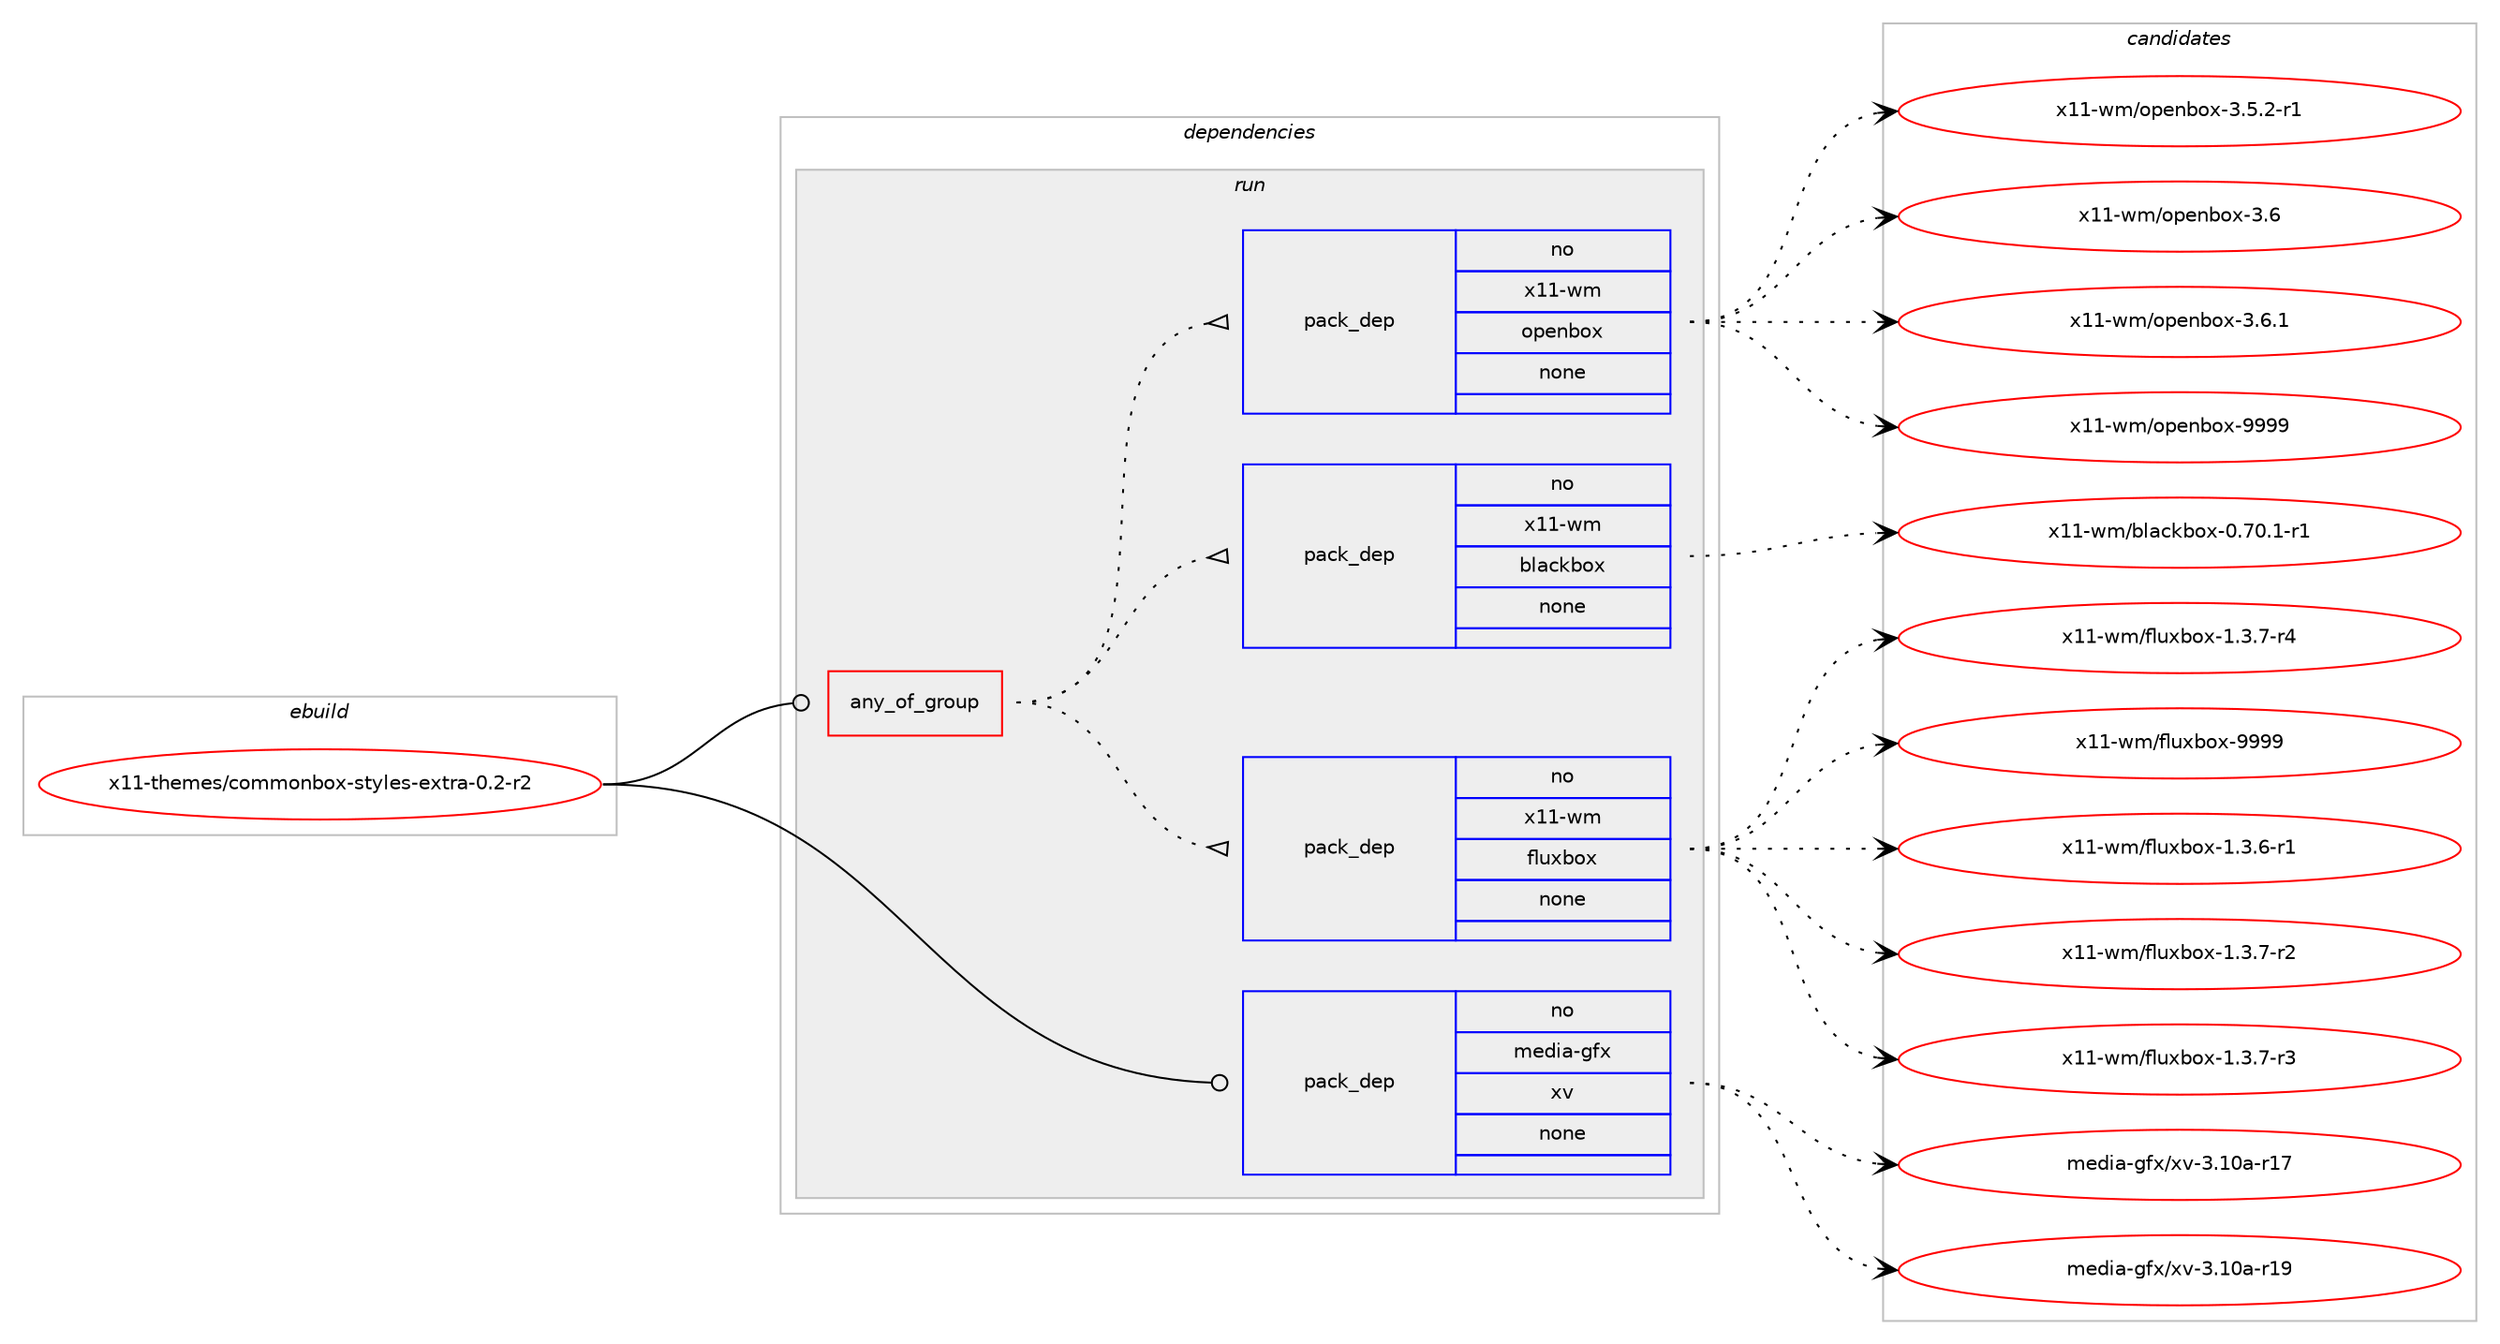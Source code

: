 digraph prolog {

# *************
# Graph options
# *************

newrank=true;
concentrate=true;
compound=true;
graph [rankdir=LR,fontname=Helvetica,fontsize=10,ranksep=1.5];#, ranksep=2.5, nodesep=0.2];
edge  [arrowhead=vee];
node  [fontname=Helvetica,fontsize=10];

# **********
# The ebuild
# **********

subgraph cluster_leftcol {
color=gray;
rank=same;
label=<<i>ebuild</i>>;
id [label="x11-themes/commonbox-styles-extra-0.2-r2", color=red, width=4, href="../x11-themes/commonbox-styles-extra-0.2-r2.svg"];
}

# ****************
# The dependencies
# ****************

subgraph cluster_midcol {
color=gray;
label=<<i>dependencies</i>>;
subgraph cluster_compile {
fillcolor="#eeeeee";
style=filled;
label=<<i>compile</i>>;
}
subgraph cluster_compileandrun {
fillcolor="#eeeeee";
style=filled;
label=<<i>compile and run</i>>;
}
subgraph cluster_run {
fillcolor="#eeeeee";
style=filled;
label=<<i>run</i>>;
subgraph any9688 {
dependency529786 [label=<<TABLE BORDER="0" CELLBORDER="1" CELLSPACING="0" CELLPADDING="4"><TR><TD CELLPADDING="10">any_of_group</TD></TR></TABLE>>, shape=none, color=red];subgraph pack395886 {
dependency529787 [label=<<TABLE BORDER="0" CELLBORDER="1" CELLSPACING="0" CELLPADDING="4" WIDTH="220"><TR><TD ROWSPAN="6" CELLPADDING="30">pack_dep</TD></TR><TR><TD WIDTH="110">no</TD></TR><TR><TD>x11-wm</TD></TR><TR><TD>fluxbox</TD></TR><TR><TD>none</TD></TR><TR><TD></TD></TR></TABLE>>, shape=none, color=blue];
}
dependency529786:e -> dependency529787:w [weight=20,style="dotted",arrowhead="oinv"];
subgraph pack395887 {
dependency529788 [label=<<TABLE BORDER="0" CELLBORDER="1" CELLSPACING="0" CELLPADDING="4" WIDTH="220"><TR><TD ROWSPAN="6" CELLPADDING="30">pack_dep</TD></TR><TR><TD WIDTH="110">no</TD></TR><TR><TD>x11-wm</TD></TR><TR><TD>blackbox</TD></TR><TR><TD>none</TD></TR><TR><TD></TD></TR></TABLE>>, shape=none, color=blue];
}
dependency529786:e -> dependency529788:w [weight=20,style="dotted",arrowhead="oinv"];
subgraph pack395888 {
dependency529789 [label=<<TABLE BORDER="0" CELLBORDER="1" CELLSPACING="0" CELLPADDING="4" WIDTH="220"><TR><TD ROWSPAN="6" CELLPADDING="30">pack_dep</TD></TR><TR><TD WIDTH="110">no</TD></TR><TR><TD>x11-wm</TD></TR><TR><TD>openbox</TD></TR><TR><TD>none</TD></TR><TR><TD></TD></TR></TABLE>>, shape=none, color=blue];
}
dependency529786:e -> dependency529789:w [weight=20,style="dotted",arrowhead="oinv"];
}
id:e -> dependency529786:w [weight=20,style="solid",arrowhead="odot"];
subgraph pack395889 {
dependency529790 [label=<<TABLE BORDER="0" CELLBORDER="1" CELLSPACING="0" CELLPADDING="4" WIDTH="220"><TR><TD ROWSPAN="6" CELLPADDING="30">pack_dep</TD></TR><TR><TD WIDTH="110">no</TD></TR><TR><TD>media-gfx</TD></TR><TR><TD>xv</TD></TR><TR><TD>none</TD></TR><TR><TD></TD></TR></TABLE>>, shape=none, color=blue];
}
id:e -> dependency529790:w [weight=20,style="solid",arrowhead="odot"];
}
}

# **************
# The candidates
# **************

subgraph cluster_choices {
rank=same;
color=gray;
label=<<i>candidates</i>>;

subgraph choice395886 {
color=black;
nodesep=1;
choice12049494511910947102108117120981111204549465146544511449 [label="x11-wm/fluxbox-1.3.6-r1", color=red, width=4,href="../x11-wm/fluxbox-1.3.6-r1.svg"];
choice12049494511910947102108117120981111204549465146554511450 [label="x11-wm/fluxbox-1.3.7-r2", color=red, width=4,href="../x11-wm/fluxbox-1.3.7-r2.svg"];
choice12049494511910947102108117120981111204549465146554511451 [label="x11-wm/fluxbox-1.3.7-r3", color=red, width=4,href="../x11-wm/fluxbox-1.3.7-r3.svg"];
choice12049494511910947102108117120981111204549465146554511452 [label="x11-wm/fluxbox-1.3.7-r4", color=red, width=4,href="../x11-wm/fluxbox-1.3.7-r4.svg"];
choice12049494511910947102108117120981111204557575757 [label="x11-wm/fluxbox-9999", color=red, width=4,href="../x11-wm/fluxbox-9999.svg"];
dependency529787:e -> choice12049494511910947102108117120981111204549465146544511449:w [style=dotted,weight="100"];
dependency529787:e -> choice12049494511910947102108117120981111204549465146554511450:w [style=dotted,weight="100"];
dependency529787:e -> choice12049494511910947102108117120981111204549465146554511451:w [style=dotted,weight="100"];
dependency529787:e -> choice12049494511910947102108117120981111204549465146554511452:w [style=dotted,weight="100"];
dependency529787:e -> choice12049494511910947102108117120981111204557575757:w [style=dotted,weight="100"];
}
subgraph choice395887 {
color=black;
nodesep=1;
choice1204949451191094798108979910798111120454846554846494511449 [label="x11-wm/blackbox-0.70.1-r1", color=red, width=4,href="../x11-wm/blackbox-0.70.1-r1.svg"];
dependency529788:e -> choice1204949451191094798108979910798111120454846554846494511449:w [style=dotted,weight="100"];
}
subgraph choice395888 {
color=black;
nodesep=1;
choice12049494511910947111112101110981111204551465346504511449 [label="x11-wm/openbox-3.5.2-r1", color=red, width=4,href="../x11-wm/openbox-3.5.2-r1.svg"];
choice120494945119109471111121011109811112045514654 [label="x11-wm/openbox-3.6", color=red, width=4,href="../x11-wm/openbox-3.6.svg"];
choice1204949451191094711111210111098111120455146544649 [label="x11-wm/openbox-3.6.1", color=red, width=4,href="../x11-wm/openbox-3.6.1.svg"];
choice12049494511910947111112101110981111204557575757 [label="x11-wm/openbox-9999", color=red, width=4,href="../x11-wm/openbox-9999.svg"];
dependency529789:e -> choice12049494511910947111112101110981111204551465346504511449:w [style=dotted,weight="100"];
dependency529789:e -> choice120494945119109471111121011109811112045514654:w [style=dotted,weight="100"];
dependency529789:e -> choice1204949451191094711111210111098111120455146544649:w [style=dotted,weight="100"];
dependency529789:e -> choice12049494511910947111112101110981111204557575757:w [style=dotted,weight="100"];
}
subgraph choice395889 {
color=black;
nodesep=1;
choice109101100105974510310212047120118455146494897451144955 [label="media-gfx/xv-3.10a-r17", color=red, width=4,href="../media-gfx/xv-3.10a-r17.svg"];
choice109101100105974510310212047120118455146494897451144957 [label="media-gfx/xv-3.10a-r19", color=red, width=4,href="../media-gfx/xv-3.10a-r19.svg"];
dependency529790:e -> choice109101100105974510310212047120118455146494897451144955:w [style=dotted,weight="100"];
dependency529790:e -> choice109101100105974510310212047120118455146494897451144957:w [style=dotted,weight="100"];
}
}

}
